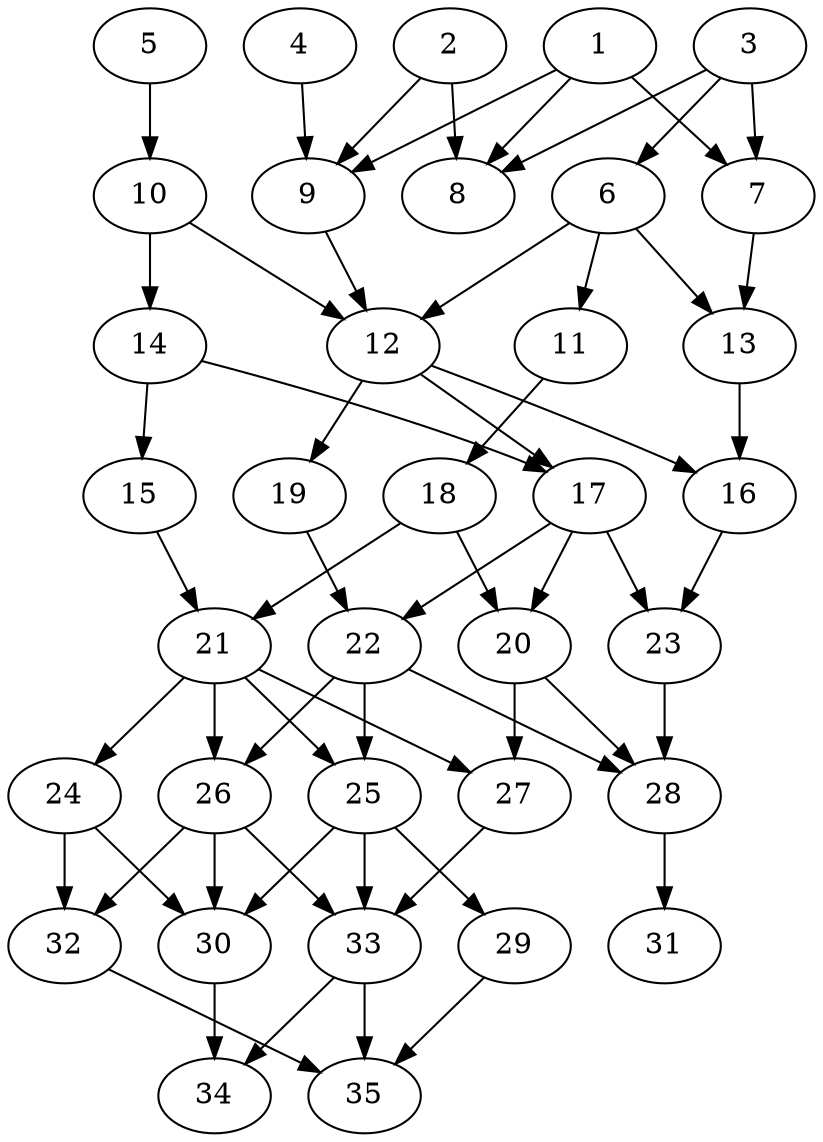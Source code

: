 // DAG automatically generated by daggen at Thu Oct  3 14:05:37 2019
// ./daggen --dot -n 35 --ccr 0.5 --fat 0.5 --regular 0.9 --density 0.6 --mindata 5242880 --maxdata 52428800 
digraph G {
  1 [size="48445440", alpha="0.09", expect_size="24222720"] 
  1 -> 7 [size ="24222720"]
  1 -> 8 [size ="24222720"]
  1 -> 9 [size ="24222720"]
  2 [size="41385984", alpha="0.08", expect_size="20692992"] 
  2 -> 8 [size ="20692992"]
  2 -> 9 [size ="20692992"]
  3 [size="104001536", alpha="0.02", expect_size="52000768"] 
  3 -> 6 [size ="52000768"]
  3 -> 7 [size ="52000768"]
  3 -> 8 [size ="52000768"]
  4 [size="15179776", alpha="0.08", expect_size="7589888"] 
  4 -> 9 [size ="7589888"]
  5 [size="83625984", alpha="0.04", expect_size="41812992"] 
  5 -> 10 [size ="41812992"]
  6 [size="14198784", alpha="0.12", expect_size="7099392"] 
  6 -> 11 [size ="7099392"]
  6 -> 12 [size ="7099392"]
  6 -> 13 [size ="7099392"]
  7 [size="24707072", alpha="0.01", expect_size="12353536"] 
  7 -> 13 [size ="12353536"]
  8 [size="51294208", alpha="0.14", expect_size="25647104"] 
  9 [size="36009984", alpha="0.14", expect_size="18004992"] 
  9 -> 12 [size ="18004992"]
  10 [size="57495552", alpha="0.04", expect_size="28747776"] 
  10 -> 12 [size ="28747776"]
  10 -> 14 [size ="28747776"]
  11 [size="86489088", alpha="0.10", expect_size="43244544"] 
  11 -> 18 [size ="43244544"]
  12 [size="35887104", alpha="0.14", expect_size="17943552"] 
  12 -> 16 [size ="17943552"]
  12 -> 17 [size ="17943552"]
  12 -> 19 [size ="17943552"]
  13 [size="75210752", alpha="0.00", expect_size="37605376"] 
  13 -> 16 [size ="37605376"]
  14 [size="82315264", alpha="0.08", expect_size="41157632"] 
  14 -> 15 [size ="41157632"]
  14 -> 17 [size ="41157632"]
  15 [size="27449344", alpha="0.12", expect_size="13724672"] 
  15 -> 21 [size ="13724672"]
  16 [size="48603136", alpha="0.10", expect_size="24301568"] 
  16 -> 23 [size ="24301568"]
  17 [size="11134976", alpha="0.11", expect_size="5567488"] 
  17 -> 20 [size ="5567488"]
  17 -> 22 [size ="5567488"]
  17 -> 23 [size ="5567488"]
  18 [size="13938688", alpha="0.07", expect_size="6969344"] 
  18 -> 20 [size ="6969344"]
  18 -> 21 [size ="6969344"]
  19 [size="78360576", alpha="0.08", expect_size="39180288"] 
  19 -> 22 [size ="39180288"]
  20 [size="48084992", alpha="0.02", expect_size="24042496"] 
  20 -> 27 [size ="24042496"]
  20 -> 28 [size ="24042496"]
  21 [size="68661248", alpha="0.03", expect_size="34330624"] 
  21 -> 24 [size ="34330624"]
  21 -> 25 [size ="34330624"]
  21 -> 26 [size ="34330624"]
  21 -> 27 [size ="34330624"]
  22 [size="22179840", alpha="0.12", expect_size="11089920"] 
  22 -> 25 [size ="11089920"]
  22 -> 26 [size ="11089920"]
  22 -> 28 [size ="11089920"]
  23 [size="86536192", alpha="0.20", expect_size="43268096"] 
  23 -> 28 [size ="43268096"]
  24 [size="86913024", alpha="0.09", expect_size="43456512"] 
  24 -> 30 [size ="43456512"]
  24 -> 32 [size ="43456512"]
  25 [size="32432128", alpha="0.14", expect_size="16216064"] 
  25 -> 29 [size ="16216064"]
  25 -> 30 [size ="16216064"]
  25 -> 33 [size ="16216064"]
  26 [size="88774656", alpha="0.19", expect_size="44387328"] 
  26 -> 30 [size ="44387328"]
  26 -> 32 [size ="44387328"]
  26 -> 33 [size ="44387328"]
  27 [size="40882176", alpha="0.08", expect_size="20441088"] 
  27 -> 33 [size ="20441088"]
  28 [size="90454016", alpha="0.05", expect_size="45227008"] 
  28 -> 31 [size ="45227008"]
  29 [size="30142464", alpha="0.08", expect_size="15071232"] 
  29 -> 35 [size ="15071232"]
  30 [size="66945024", alpha="0.00", expect_size="33472512"] 
  30 -> 34 [size ="33472512"]
  31 [size="74405888", alpha="0.09", expect_size="37202944"] 
  32 [size="90484736", alpha="0.03", expect_size="45242368"] 
  32 -> 35 [size ="45242368"]
  33 [size="51712000", alpha="0.10", expect_size="25856000"] 
  33 -> 34 [size ="25856000"]
  33 -> 35 [size ="25856000"]
  34 [size="51607552", alpha="0.13", expect_size="25803776"] 
  35 [size="94863360", alpha="0.20", expect_size="47431680"] 
}
